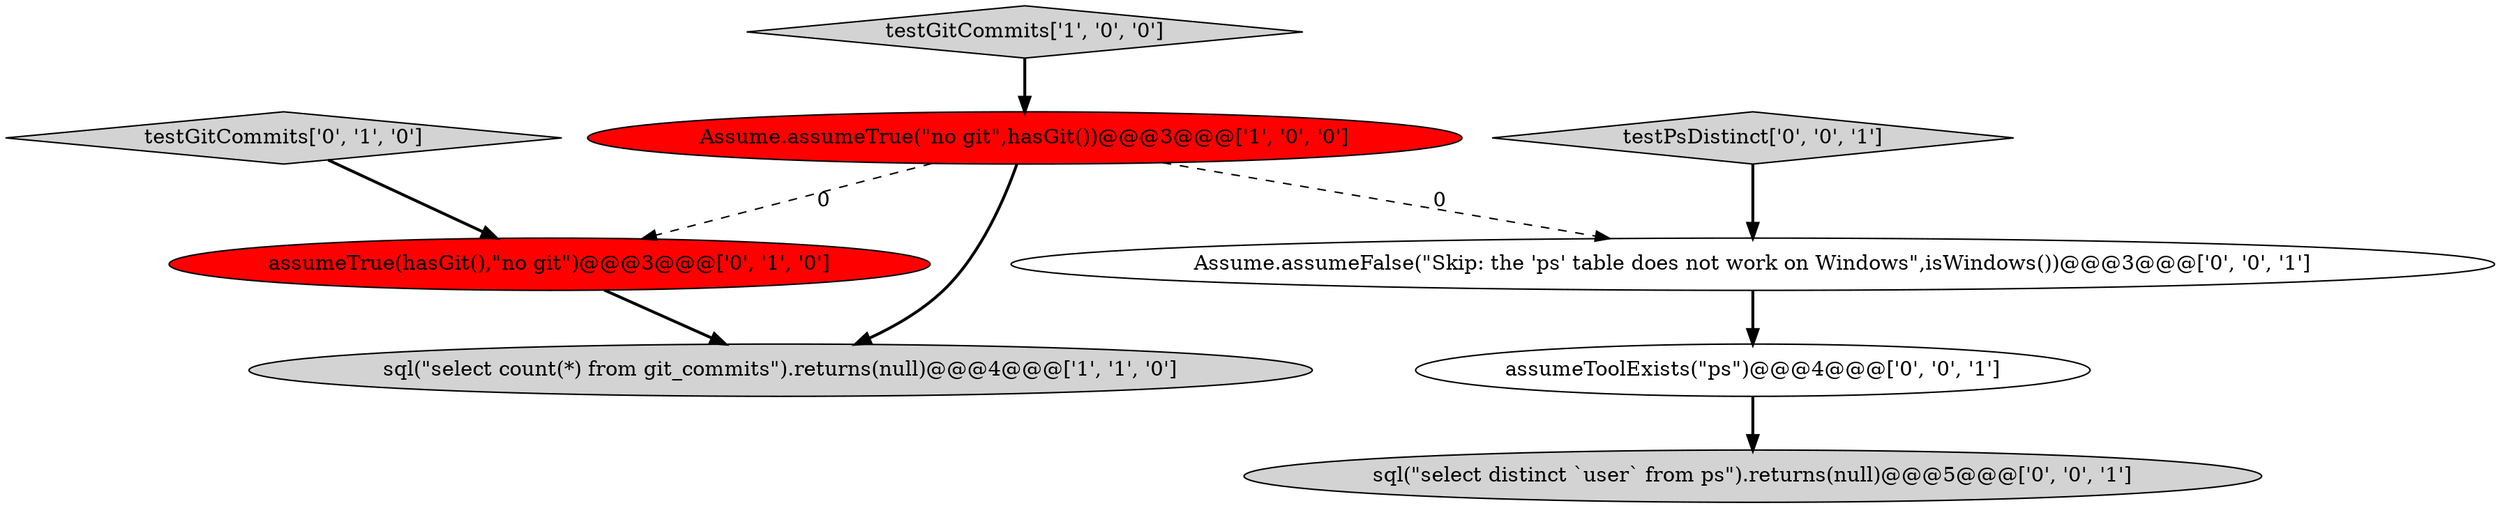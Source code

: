 digraph {
2 [style = filled, label = "testGitCommits['1', '0', '0']", fillcolor = lightgray, shape = diamond image = "AAA0AAABBB1BBB"];
7 [style = filled, label = "testPsDistinct['0', '0', '1']", fillcolor = lightgray, shape = diamond image = "AAA0AAABBB3BBB"];
4 [style = filled, label = "testGitCommits['0', '1', '0']", fillcolor = lightgray, shape = diamond image = "AAA0AAABBB2BBB"];
8 [style = filled, label = "assumeToolExists(\"ps\")@@@4@@@['0', '0', '1']", fillcolor = white, shape = ellipse image = "AAA0AAABBB3BBB"];
3 [style = filled, label = "assumeTrue(hasGit(),\"no git\")@@@3@@@['0', '1', '0']", fillcolor = red, shape = ellipse image = "AAA1AAABBB2BBB"];
0 [style = filled, label = "Assume.assumeTrue(\"no git\",hasGit())@@@3@@@['1', '0', '0']", fillcolor = red, shape = ellipse image = "AAA1AAABBB1BBB"];
5 [style = filled, label = "Assume.assumeFalse(\"Skip: the 'ps' table does not work on Windows\",isWindows())@@@3@@@['0', '0', '1']", fillcolor = white, shape = ellipse image = "AAA0AAABBB3BBB"];
6 [style = filled, label = "sql(\"select distinct `user` from ps\").returns(null)@@@5@@@['0', '0', '1']", fillcolor = lightgray, shape = ellipse image = "AAA0AAABBB3BBB"];
1 [style = filled, label = "sql(\"select count(*) from git_commits\").returns(null)@@@4@@@['1', '1', '0']", fillcolor = lightgray, shape = ellipse image = "AAA0AAABBB1BBB"];
5->8 [style = bold, label=""];
4->3 [style = bold, label=""];
7->5 [style = bold, label=""];
2->0 [style = bold, label=""];
8->6 [style = bold, label=""];
0->3 [style = dashed, label="0"];
3->1 [style = bold, label=""];
0->5 [style = dashed, label="0"];
0->1 [style = bold, label=""];
}
